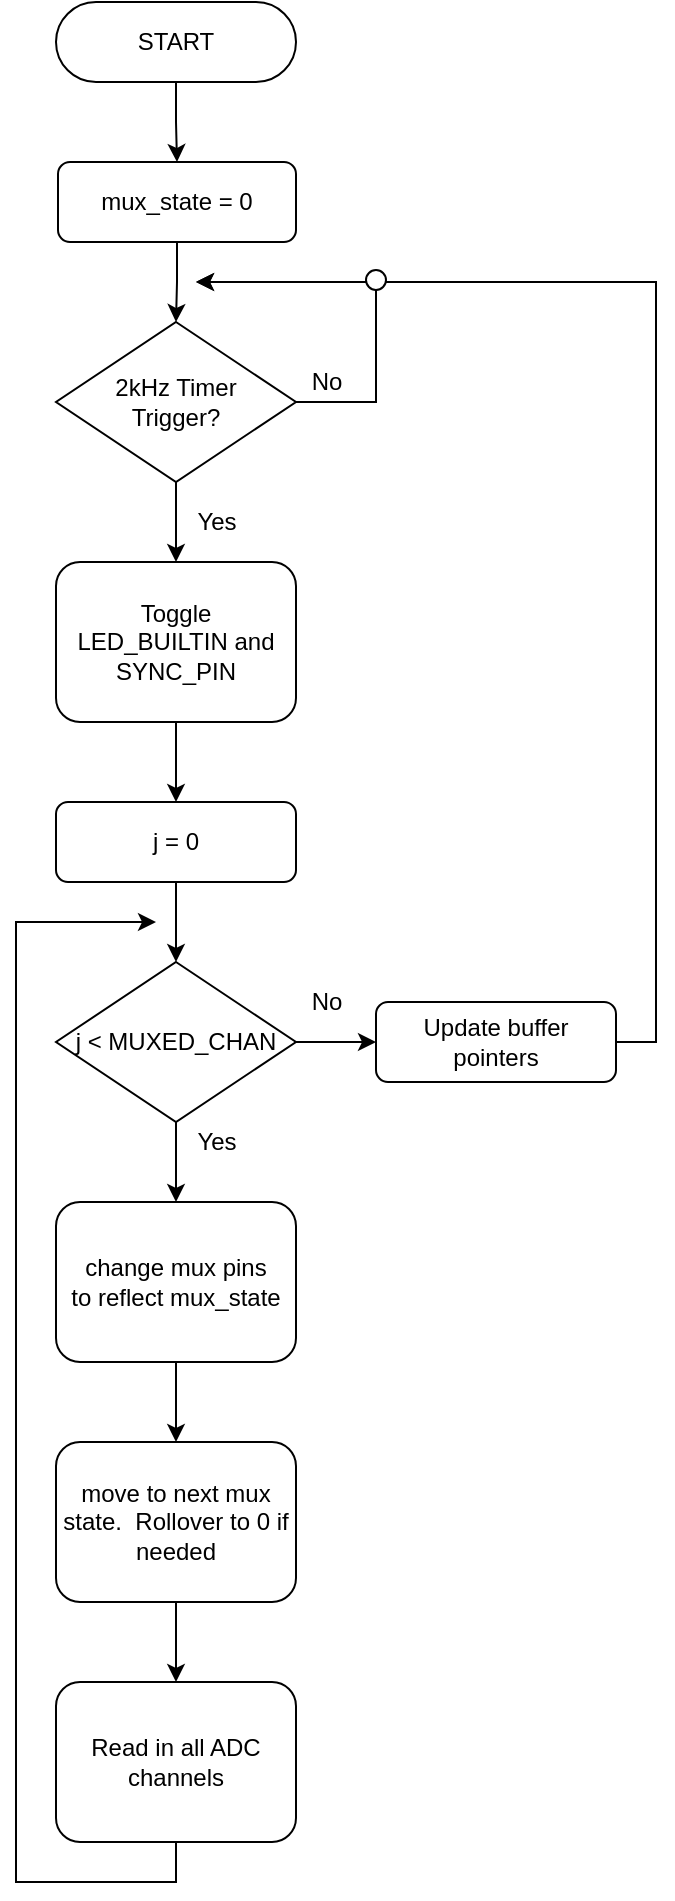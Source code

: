 <mxfile version="13.6.5">
    <diagram id="IVr37Fcedk2Lw9WRsBAi" name="Page-1">
        <mxGraphModel dx="229" dy="225" grid="1" gridSize="10" guides="1" tooltips="1" connect="1" arrows="1" fold="1" page="1" pageScale="1" pageWidth="850" pageHeight="1100" math="0" shadow="0">
            <root>
                <mxCell id="0"/>
                <mxCell id="1" parent="0"/>
                <mxCell id="33" value="" style="edgeStyle=orthogonalEdgeStyle;rounded=0;orthogonalLoop=1;jettySize=auto;html=1;" edge="1" parent="1" source="10" target="30">
                    <mxGeometry relative="1" as="geometry"/>
                </mxCell>
                <mxCell id="10" value="START" style="rounded=1;whiteSpace=wrap;html=1;arcSize=50;" vertex="1" parent="1">
                    <mxGeometry x="130" y="30" width="120" height="40" as="geometry"/>
                </mxCell>
                <mxCell id="16" style="edgeStyle=orthogonalEdgeStyle;rounded=0;orthogonalLoop=1;jettySize=auto;html=1;exitX=1;exitY=0.5;exitDx=0;exitDy=0;" edge="1" parent="1" source="14">
                    <mxGeometry relative="1" as="geometry">
                        <mxPoint x="200" y="170" as="targetPoint"/>
                        <Array as="points">
                            <mxPoint x="290" y="230"/>
                            <mxPoint x="290" y="170"/>
                        </Array>
                    </mxGeometry>
                </mxCell>
                <mxCell id="23" style="edgeStyle=orthogonalEdgeStyle;rounded=0;orthogonalLoop=1;jettySize=auto;html=1;exitX=0.5;exitY=1;exitDx=0;exitDy=0;entryX=0.5;entryY=0;entryDx=0;entryDy=0;" edge="1" parent="1" source="14" target="21">
                    <mxGeometry relative="1" as="geometry"/>
                </mxCell>
                <mxCell id="14" value="2kHz Timer&lt;br&gt;Trigger?" style="rhombus;whiteSpace=wrap;html=1;" vertex="1" parent="1">
                    <mxGeometry x="130" y="190" width="120" height="80" as="geometry"/>
                </mxCell>
                <mxCell id="17" value="No" style="text;html=1;align=center;verticalAlign=middle;resizable=0;points=[];autosize=1;" vertex="1" parent="1">
                    <mxGeometry x="250" y="210" width="30" height="20" as="geometry"/>
                </mxCell>
                <mxCell id="19" value="Yes" style="text;html=1;align=center;verticalAlign=middle;resizable=0;points=[];autosize=1;" vertex="1" parent="1">
                    <mxGeometry x="190" y="280" width="40" height="20" as="geometry"/>
                </mxCell>
                <mxCell id="26" style="edgeStyle=orthogonalEdgeStyle;rounded=0;orthogonalLoop=1;jettySize=auto;html=1;exitX=0.5;exitY=1;exitDx=0;exitDy=0;entryX=0.5;entryY=0;entryDx=0;entryDy=0;" edge="1" parent="1" source="21" target="25">
                    <mxGeometry relative="1" as="geometry"/>
                </mxCell>
                <mxCell id="21" value="Toggle&lt;br&gt;LED_BUILTIN and&lt;br&gt;SYNC_PIN" style="rounded=1;whiteSpace=wrap;html=1;" vertex="1" parent="1">
                    <mxGeometry x="130" y="310" width="120" height="80" as="geometry"/>
                </mxCell>
                <mxCell id="28" style="edgeStyle=orthogonalEdgeStyle;rounded=0;orthogonalLoop=1;jettySize=auto;html=1;exitX=0.5;exitY=1;exitDx=0;exitDy=0;entryX=0.5;entryY=0;entryDx=0;entryDy=0;" edge="1" parent="1" source="25" target="27">
                    <mxGeometry relative="1" as="geometry"/>
                </mxCell>
                <mxCell id="25" value="j = 0" style="rounded=1;whiteSpace=wrap;html=1;" vertex="1" parent="1">
                    <mxGeometry x="130" y="430" width="120" height="40" as="geometry"/>
                </mxCell>
                <mxCell id="36" style="edgeStyle=orthogonalEdgeStyle;rounded=0;orthogonalLoop=1;jettySize=auto;html=1;exitX=0.5;exitY=1;exitDx=0;exitDy=0;entryX=0.5;entryY=0;entryDx=0;entryDy=0;" edge="1" parent="1" source="27" target="35">
                    <mxGeometry relative="1" as="geometry"/>
                </mxCell>
                <mxCell id="48" style="edgeStyle=orthogonalEdgeStyle;rounded=0;orthogonalLoop=1;jettySize=auto;html=1;exitX=1;exitY=0.5;exitDx=0;exitDy=0;entryX=0;entryY=0.5;entryDx=0;entryDy=0;" edge="1" parent="1" source="27" target="47">
                    <mxGeometry relative="1" as="geometry"/>
                </mxCell>
                <mxCell id="27" value="j &amp;lt; MUXED_CHAN" style="rhombus;whiteSpace=wrap;html=1;" vertex="1" parent="1">
                    <mxGeometry x="130" y="510" width="120" height="80" as="geometry"/>
                </mxCell>
                <mxCell id="34" value="" style="edgeStyle=orthogonalEdgeStyle;rounded=0;orthogonalLoop=1;jettySize=auto;html=1;" edge="1" parent="1" source="30" target="14">
                    <mxGeometry relative="1" as="geometry"/>
                </mxCell>
                <mxCell id="30" value="mux_state = 0" style="rounded=1;whiteSpace=wrap;html=1;" vertex="1" parent="1">
                    <mxGeometry x="131" y="110" width="119" height="40" as="geometry"/>
                </mxCell>
                <mxCell id="38" value="" style="edgeStyle=orthogonalEdgeStyle;rounded=0;orthogonalLoop=1;jettySize=auto;html=1;" edge="1" parent="1" source="35" target="37">
                    <mxGeometry relative="1" as="geometry"/>
                </mxCell>
                <mxCell id="35" value="change mux pins&lt;br&gt;to reflect mux_state" style="rounded=1;whiteSpace=wrap;html=1;" vertex="1" parent="1">
                    <mxGeometry x="130" y="630" width="120" height="80" as="geometry"/>
                </mxCell>
                <mxCell id="40" value="" style="edgeStyle=orthogonalEdgeStyle;rounded=0;orthogonalLoop=1;jettySize=auto;html=1;" edge="1" parent="1" source="37" target="39">
                    <mxGeometry relative="1" as="geometry"/>
                </mxCell>
                <mxCell id="37" value="move to next mux state.&amp;nbsp; Rollover to 0 if needed" style="rounded=1;whiteSpace=wrap;html=1;" vertex="1" parent="1">
                    <mxGeometry x="130" y="750" width="120" height="80" as="geometry"/>
                </mxCell>
                <mxCell id="46" style="edgeStyle=orthogonalEdgeStyle;rounded=0;orthogonalLoop=1;jettySize=auto;html=1;exitX=0.5;exitY=1;exitDx=0;exitDy=0;" edge="1" parent="1" source="39">
                    <mxGeometry relative="1" as="geometry">
                        <mxPoint x="180.0" y="490" as="targetPoint"/>
                        <Array as="points">
                            <mxPoint x="190" y="970"/>
                            <mxPoint x="110" y="970"/>
                            <mxPoint x="110" y="490"/>
                        </Array>
                    </mxGeometry>
                </mxCell>
                <mxCell id="39" value="Read in all ADC channels" style="rounded=1;whiteSpace=wrap;html=1;" vertex="1" parent="1">
                    <mxGeometry x="130" y="870" width="120" height="80" as="geometry"/>
                </mxCell>
                <mxCell id="42" value="Yes" style="text;html=1;align=center;verticalAlign=middle;resizable=0;points=[];autosize=1;" vertex="1" parent="1">
                    <mxGeometry x="190" y="590" width="40" height="20" as="geometry"/>
                </mxCell>
                <mxCell id="45" value="No" style="text;html=1;align=center;verticalAlign=middle;resizable=0;points=[];autosize=1;" vertex="1" parent="1">
                    <mxGeometry x="250" y="520" width="30" height="20" as="geometry"/>
                </mxCell>
                <mxCell id="49" style="edgeStyle=orthogonalEdgeStyle;rounded=0;orthogonalLoop=1;jettySize=auto;html=1;exitX=1;exitY=0.5;exitDx=0;exitDy=0;" edge="1" parent="1" source="47">
                    <mxGeometry relative="1" as="geometry">
                        <mxPoint x="200.0" y="170.0" as="targetPoint"/>
                        <Array as="points">
                            <mxPoint x="430" y="550"/>
                            <mxPoint x="430" y="170"/>
                        </Array>
                    </mxGeometry>
                </mxCell>
                <mxCell id="47" value="Update buffer&lt;br&gt;pointers" style="rounded=1;whiteSpace=wrap;html=1;" vertex="1" parent="1">
                    <mxGeometry x="290" y="530" width="120" height="40" as="geometry"/>
                </mxCell>
                <mxCell id="50" value="" style="ellipse;whiteSpace=wrap;html=1;aspect=fixed;" vertex="1" parent="1">
                    <mxGeometry x="285" y="164" width="10" height="10" as="geometry"/>
                </mxCell>
            </root>
        </mxGraphModel>
    </diagram>
</mxfile>